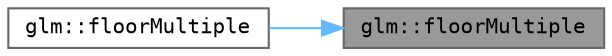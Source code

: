 digraph "glm::floorMultiple"
{
 // LATEX_PDF_SIZE
  bgcolor="transparent";
  edge [fontname=Terminal,fontsize=10,labelfontname=Helvetica,labelfontsize=10];
  node [fontname=Terminal,fontsize=10,shape=box,height=0.2,width=0.4];
  rankdir="RL";
  Node1 [label="glm::floorMultiple",height=0.2,width=0.4,color="gray40", fillcolor="grey60", style="filled", fontcolor="black",tooltip=" "];
  Node1 -> Node2 [dir="back",color="steelblue1",style="solid"];
  Node2 [label="glm::floorMultiple",height=0.2,width=0.4,color="grey40", fillcolor="white", style="filled",URL="$group__gtc__round.html#gafa34260a7ab2a200a99593176b589f21",tooltip=" "];
}
